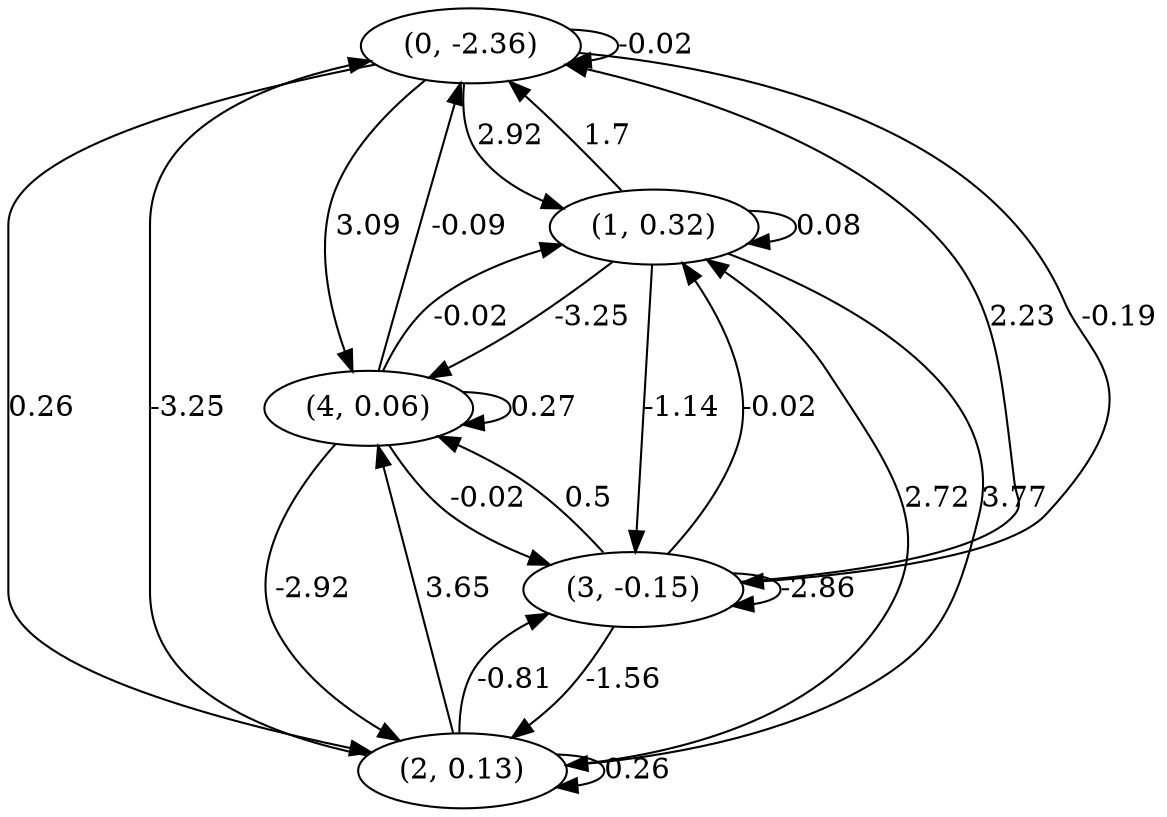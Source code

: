 digraph {
    0 [ label = "(0, -2.36)" ]
    1 [ label = "(1, 0.32)" ]
    2 [ label = "(2, 0.13)" ]
    3 [ label = "(3, -0.15)" ]
    4 [ label = "(4, 0.06)" ]
    0 -> 0 [ label = "-0.02" ]
    1 -> 1 [ label = "0.08" ]
    2 -> 2 [ label = "0.26" ]
    3 -> 3 [ label = "-2.86" ]
    4 -> 4 [ label = "0.27" ]
    1 -> 0 [ label = "1.7" ]
    2 -> 0 [ label = "-3.25" ]
    3 -> 0 [ label = "2.23" ]
    4 -> 0 [ label = "-0.09" ]
    0 -> 1 [ label = "2.92" ]
    2 -> 1 [ label = "2.72" ]
    3 -> 1 [ label = "-0.02" ]
    4 -> 1 [ label = "-0.02" ]
    0 -> 2 [ label = "0.26" ]
    1 -> 2 [ label = "3.77" ]
    3 -> 2 [ label = "-1.56" ]
    4 -> 2 [ label = "-2.92" ]
    0 -> 3 [ label = "-0.19" ]
    1 -> 3 [ label = "-1.14" ]
    2 -> 3 [ label = "-0.81" ]
    4 -> 3 [ label = "-0.02" ]
    0 -> 4 [ label = "3.09" ]
    1 -> 4 [ label = "-3.25" ]
    2 -> 4 [ label = "3.65" ]
    3 -> 4 [ label = "0.5" ]
}

